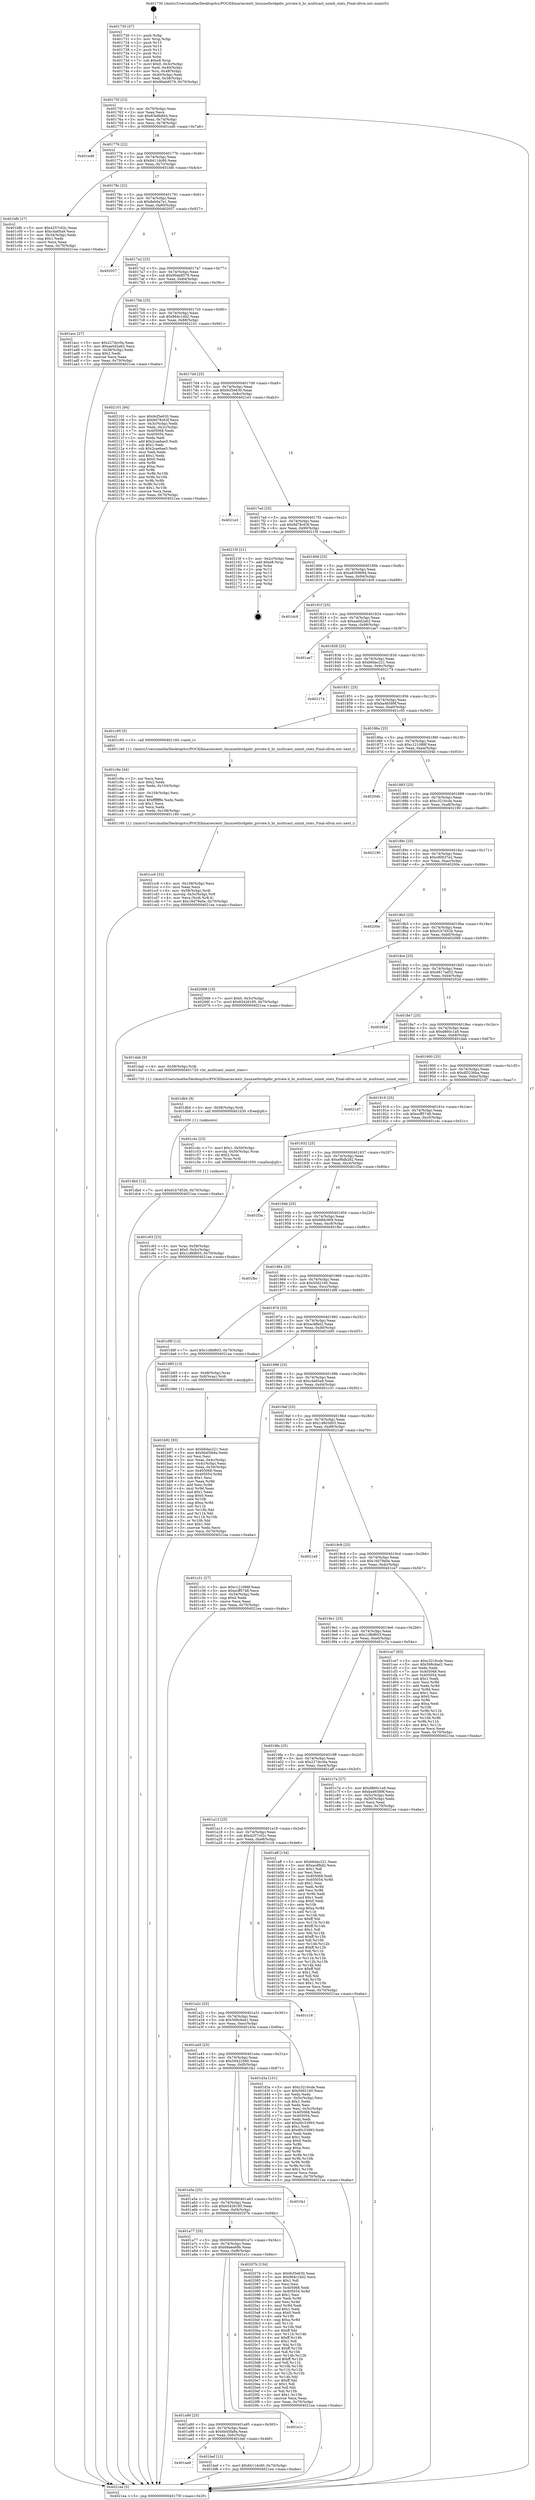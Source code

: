 digraph "0x401730" {
  label = "0x401730 (/mnt/c/Users/mathe/Desktop/tcc/POCII/binaries/extr_linuxnetbridgebr_private.h_br_multicast_uninit_stats_Final-ollvm.out::main(0))"
  labelloc = "t"
  node[shape=record]

  Entry [label="",width=0.3,height=0.3,shape=circle,fillcolor=black,style=filled]
  "0x40175f" [label="{
     0x40175f [23]\l
     | [instrs]\l
     &nbsp;&nbsp;0x40175f \<+3\>: mov -0x70(%rbp),%eax\l
     &nbsp;&nbsp;0x401762 \<+2\>: mov %eax,%ecx\l
     &nbsp;&nbsp;0x401764 \<+6\>: sub $0x83e8b804,%ecx\l
     &nbsp;&nbsp;0x40176a \<+3\>: mov %eax,-0x74(%rbp)\l
     &nbsp;&nbsp;0x40176d \<+3\>: mov %ecx,-0x78(%rbp)\l
     &nbsp;&nbsp;0x401770 \<+6\>: je 0000000000401ed6 \<main+0x7a6\>\l
  }"]
  "0x401ed6" [label="{
     0x401ed6\l
  }", style=dashed]
  "0x401776" [label="{
     0x401776 [22]\l
     | [instrs]\l
     &nbsp;&nbsp;0x401776 \<+5\>: jmp 000000000040177b \<main+0x4b\>\l
     &nbsp;&nbsp;0x40177b \<+3\>: mov -0x74(%rbp),%eax\l
     &nbsp;&nbsp;0x40177e \<+5\>: sub $0x8411dc80,%eax\l
     &nbsp;&nbsp;0x401783 \<+3\>: mov %eax,-0x7c(%rbp)\l
     &nbsp;&nbsp;0x401786 \<+6\>: je 0000000000401bfb \<main+0x4cb\>\l
  }"]
  Exit [label="",width=0.3,height=0.3,shape=circle,fillcolor=black,style=filled,peripheries=2]
  "0x401bfb" [label="{
     0x401bfb [27]\l
     | [instrs]\l
     &nbsp;&nbsp;0x401bfb \<+5\>: mov $0x4257c02c,%eax\l
     &nbsp;&nbsp;0x401c00 \<+5\>: mov $0xc4a65a9,%ecx\l
     &nbsp;&nbsp;0x401c05 \<+3\>: mov -0x34(%rbp),%edx\l
     &nbsp;&nbsp;0x401c08 \<+3\>: cmp $0x1,%edx\l
     &nbsp;&nbsp;0x401c0b \<+3\>: cmovl %ecx,%eax\l
     &nbsp;&nbsp;0x401c0e \<+3\>: mov %eax,-0x70(%rbp)\l
     &nbsp;&nbsp;0x401c11 \<+5\>: jmp 00000000004021ea \<main+0xaba\>\l
  }"]
  "0x40178c" [label="{
     0x40178c [22]\l
     | [instrs]\l
     &nbsp;&nbsp;0x40178c \<+5\>: jmp 0000000000401791 \<main+0x61\>\l
     &nbsp;&nbsp;0x401791 \<+3\>: mov -0x74(%rbp),%eax\l
     &nbsp;&nbsp;0x401794 \<+5\>: sub $0x8eb0a7e1,%eax\l
     &nbsp;&nbsp;0x401799 \<+3\>: mov %eax,-0x80(%rbp)\l
     &nbsp;&nbsp;0x40179c \<+6\>: je 0000000000402057 \<main+0x927\>\l
  }"]
  "0x401dbd" [label="{
     0x401dbd [12]\l
     | [instrs]\l
     &nbsp;&nbsp;0x401dbd \<+7\>: movl $0xd1b7d52b,-0x70(%rbp)\l
     &nbsp;&nbsp;0x401dc4 \<+5\>: jmp 00000000004021ea \<main+0xaba\>\l
  }"]
  "0x402057" [label="{
     0x402057\l
  }", style=dashed]
  "0x4017a2" [label="{
     0x4017a2 [25]\l
     | [instrs]\l
     &nbsp;&nbsp;0x4017a2 \<+5\>: jmp 00000000004017a7 \<main+0x77\>\l
     &nbsp;&nbsp;0x4017a7 \<+3\>: mov -0x74(%rbp),%eax\l
     &nbsp;&nbsp;0x4017aa \<+5\>: sub $0x90ab8579,%eax\l
     &nbsp;&nbsp;0x4017af \<+6\>: mov %eax,-0x84(%rbp)\l
     &nbsp;&nbsp;0x4017b5 \<+6\>: je 0000000000401acc \<main+0x39c\>\l
  }"]
  "0x401db4" [label="{
     0x401db4 [9]\l
     | [instrs]\l
     &nbsp;&nbsp;0x401db4 \<+4\>: mov -0x58(%rbp),%rdi\l
     &nbsp;&nbsp;0x401db8 \<+5\>: call 0000000000401030 \<free@plt\>\l
     | [calls]\l
     &nbsp;&nbsp;0x401030 \{1\} (unknown)\l
  }"]
  "0x401acc" [label="{
     0x401acc [27]\l
     | [instrs]\l
     &nbsp;&nbsp;0x401acc \<+5\>: mov $0x227dcc0a,%eax\l
     &nbsp;&nbsp;0x401ad1 \<+5\>: mov $0xaa0d2a62,%ecx\l
     &nbsp;&nbsp;0x401ad6 \<+3\>: mov -0x38(%rbp),%edx\l
     &nbsp;&nbsp;0x401ad9 \<+3\>: cmp $0x2,%edx\l
     &nbsp;&nbsp;0x401adc \<+3\>: cmovne %ecx,%eax\l
     &nbsp;&nbsp;0x401adf \<+3\>: mov %eax,-0x70(%rbp)\l
     &nbsp;&nbsp;0x401ae2 \<+5\>: jmp 00000000004021ea \<main+0xaba\>\l
  }"]
  "0x4017bb" [label="{
     0x4017bb [25]\l
     | [instrs]\l
     &nbsp;&nbsp;0x4017bb \<+5\>: jmp 00000000004017c0 \<main+0x90\>\l
     &nbsp;&nbsp;0x4017c0 \<+3\>: mov -0x74(%rbp),%eax\l
     &nbsp;&nbsp;0x4017c3 \<+5\>: sub $0x964c1dd2,%eax\l
     &nbsp;&nbsp;0x4017c8 \<+6\>: mov %eax,-0x88(%rbp)\l
     &nbsp;&nbsp;0x4017ce \<+6\>: je 0000000000402101 \<main+0x9d1\>\l
  }"]
  "0x4021ea" [label="{
     0x4021ea [5]\l
     | [instrs]\l
     &nbsp;&nbsp;0x4021ea \<+5\>: jmp 000000000040175f \<main+0x2f\>\l
  }"]
  "0x401730" [label="{
     0x401730 [47]\l
     | [instrs]\l
     &nbsp;&nbsp;0x401730 \<+1\>: push %rbp\l
     &nbsp;&nbsp;0x401731 \<+3\>: mov %rsp,%rbp\l
     &nbsp;&nbsp;0x401734 \<+2\>: push %r15\l
     &nbsp;&nbsp;0x401736 \<+2\>: push %r14\l
     &nbsp;&nbsp;0x401738 \<+2\>: push %r13\l
     &nbsp;&nbsp;0x40173a \<+2\>: push %r12\l
     &nbsp;&nbsp;0x40173c \<+1\>: push %rbx\l
     &nbsp;&nbsp;0x40173d \<+7\>: sub $0xe8,%rsp\l
     &nbsp;&nbsp;0x401744 \<+7\>: movl $0x0,-0x3c(%rbp)\l
     &nbsp;&nbsp;0x40174b \<+3\>: mov %edi,-0x40(%rbp)\l
     &nbsp;&nbsp;0x40174e \<+4\>: mov %rsi,-0x48(%rbp)\l
     &nbsp;&nbsp;0x401752 \<+3\>: mov -0x40(%rbp),%edi\l
     &nbsp;&nbsp;0x401755 \<+3\>: mov %edi,-0x38(%rbp)\l
     &nbsp;&nbsp;0x401758 \<+7\>: movl $0x90ab8579,-0x70(%rbp)\l
  }"]
  "0x401cc6" [label="{
     0x401cc6 [33]\l
     | [instrs]\l
     &nbsp;&nbsp;0x401cc6 \<+6\>: mov -0x108(%rbp),%ecx\l
     &nbsp;&nbsp;0x401ccc \<+3\>: imul %eax,%ecx\l
     &nbsp;&nbsp;0x401ccf \<+4\>: mov -0x58(%rbp),%rdi\l
     &nbsp;&nbsp;0x401cd3 \<+4\>: movslq -0x5c(%rbp),%r8\l
     &nbsp;&nbsp;0x401cd7 \<+4\>: mov %ecx,(%rdi,%r8,4)\l
     &nbsp;&nbsp;0x401cdb \<+7\>: movl $0x16d79a0e,-0x70(%rbp)\l
     &nbsp;&nbsp;0x401ce2 \<+5\>: jmp 00000000004021ea \<main+0xaba\>\l
  }"]
  "0x402101" [label="{
     0x402101 [94]\l
     | [instrs]\l
     &nbsp;&nbsp;0x402101 \<+5\>: mov $0x9cf3e630,%eax\l
     &nbsp;&nbsp;0x402106 \<+5\>: mov $0x9d78c63f,%ecx\l
     &nbsp;&nbsp;0x40210b \<+3\>: mov -0x3c(%rbp),%edx\l
     &nbsp;&nbsp;0x40210e \<+3\>: mov %edx,-0x2c(%rbp)\l
     &nbsp;&nbsp;0x402111 \<+7\>: mov 0x405068,%edx\l
     &nbsp;&nbsp;0x402118 \<+7\>: mov 0x405054,%esi\l
     &nbsp;&nbsp;0x40211f \<+2\>: mov %edx,%edi\l
     &nbsp;&nbsp;0x402121 \<+6\>: add $0x2caebae5,%edi\l
     &nbsp;&nbsp;0x402127 \<+3\>: sub $0x1,%edi\l
     &nbsp;&nbsp;0x40212a \<+6\>: sub $0x2caebae5,%edi\l
     &nbsp;&nbsp;0x402130 \<+3\>: imul %edi,%edx\l
     &nbsp;&nbsp;0x402133 \<+3\>: and $0x1,%edx\l
     &nbsp;&nbsp;0x402136 \<+3\>: cmp $0x0,%edx\l
     &nbsp;&nbsp;0x402139 \<+4\>: sete %r8b\l
     &nbsp;&nbsp;0x40213d \<+3\>: cmp $0xa,%esi\l
     &nbsp;&nbsp;0x402140 \<+4\>: setl %r9b\l
     &nbsp;&nbsp;0x402144 \<+3\>: mov %r8b,%r10b\l
     &nbsp;&nbsp;0x402147 \<+3\>: and %r9b,%r10b\l
     &nbsp;&nbsp;0x40214a \<+3\>: xor %r9b,%r8b\l
     &nbsp;&nbsp;0x40214d \<+3\>: or %r8b,%r10b\l
     &nbsp;&nbsp;0x402150 \<+4\>: test $0x1,%r10b\l
     &nbsp;&nbsp;0x402154 \<+3\>: cmovne %ecx,%eax\l
     &nbsp;&nbsp;0x402157 \<+3\>: mov %eax,-0x70(%rbp)\l
     &nbsp;&nbsp;0x40215a \<+5\>: jmp 00000000004021ea \<main+0xaba\>\l
  }"]
  "0x4017d4" [label="{
     0x4017d4 [25]\l
     | [instrs]\l
     &nbsp;&nbsp;0x4017d4 \<+5\>: jmp 00000000004017d9 \<main+0xa9\>\l
     &nbsp;&nbsp;0x4017d9 \<+3\>: mov -0x74(%rbp),%eax\l
     &nbsp;&nbsp;0x4017dc \<+5\>: sub $0x9cf3e630,%eax\l
     &nbsp;&nbsp;0x4017e1 \<+6\>: mov %eax,-0x8c(%rbp)\l
     &nbsp;&nbsp;0x4017e7 \<+6\>: je 00000000004021e3 \<main+0xab3\>\l
  }"]
  "0x401c9a" [label="{
     0x401c9a [44]\l
     | [instrs]\l
     &nbsp;&nbsp;0x401c9a \<+2\>: xor %ecx,%ecx\l
     &nbsp;&nbsp;0x401c9c \<+5\>: mov $0x2,%edx\l
     &nbsp;&nbsp;0x401ca1 \<+6\>: mov %edx,-0x104(%rbp)\l
     &nbsp;&nbsp;0x401ca7 \<+1\>: cltd\l
     &nbsp;&nbsp;0x401ca8 \<+6\>: mov -0x104(%rbp),%esi\l
     &nbsp;&nbsp;0x401cae \<+2\>: idiv %esi\l
     &nbsp;&nbsp;0x401cb0 \<+6\>: imul $0xfffffffe,%edx,%edx\l
     &nbsp;&nbsp;0x401cb6 \<+3\>: sub $0x1,%ecx\l
     &nbsp;&nbsp;0x401cb9 \<+2\>: sub %ecx,%edx\l
     &nbsp;&nbsp;0x401cbb \<+6\>: mov %edx,-0x108(%rbp)\l
     &nbsp;&nbsp;0x401cc1 \<+5\>: call 0000000000401160 \<next_i\>\l
     | [calls]\l
     &nbsp;&nbsp;0x401160 \{1\} (/mnt/c/Users/mathe/Desktop/tcc/POCII/binaries/extr_linuxnetbridgebr_private.h_br_multicast_uninit_stats_Final-ollvm.out::next_i)\l
  }"]
  "0x4021e3" [label="{
     0x4021e3\l
  }", style=dashed]
  "0x4017ed" [label="{
     0x4017ed [25]\l
     | [instrs]\l
     &nbsp;&nbsp;0x4017ed \<+5\>: jmp 00000000004017f2 \<main+0xc2\>\l
     &nbsp;&nbsp;0x4017f2 \<+3\>: mov -0x74(%rbp),%eax\l
     &nbsp;&nbsp;0x4017f5 \<+5\>: sub $0x9d78c63f,%eax\l
     &nbsp;&nbsp;0x4017fa \<+6\>: mov %eax,-0x90(%rbp)\l
     &nbsp;&nbsp;0x401800 \<+6\>: je 000000000040215f \<main+0xa2f\>\l
  }"]
  "0x401c63" [label="{
     0x401c63 [23]\l
     | [instrs]\l
     &nbsp;&nbsp;0x401c63 \<+4\>: mov %rax,-0x58(%rbp)\l
     &nbsp;&nbsp;0x401c67 \<+7\>: movl $0x0,-0x5c(%rbp)\l
     &nbsp;&nbsp;0x401c6e \<+7\>: movl $0x1c8bf603,-0x70(%rbp)\l
     &nbsp;&nbsp;0x401c75 \<+5\>: jmp 00000000004021ea \<main+0xaba\>\l
  }"]
  "0x40215f" [label="{
     0x40215f [21]\l
     | [instrs]\l
     &nbsp;&nbsp;0x40215f \<+3\>: mov -0x2c(%rbp),%eax\l
     &nbsp;&nbsp;0x402162 \<+7\>: add $0xe8,%rsp\l
     &nbsp;&nbsp;0x402169 \<+1\>: pop %rbx\l
     &nbsp;&nbsp;0x40216a \<+2\>: pop %r12\l
     &nbsp;&nbsp;0x40216c \<+2\>: pop %r13\l
     &nbsp;&nbsp;0x40216e \<+2\>: pop %r14\l
     &nbsp;&nbsp;0x402170 \<+2\>: pop %r15\l
     &nbsp;&nbsp;0x402172 \<+1\>: pop %rbp\l
     &nbsp;&nbsp;0x402173 \<+1\>: ret\l
  }"]
  "0x401806" [label="{
     0x401806 [25]\l
     | [instrs]\l
     &nbsp;&nbsp;0x401806 \<+5\>: jmp 000000000040180b \<main+0xdb\>\l
     &nbsp;&nbsp;0x40180b \<+3\>: mov -0x74(%rbp),%eax\l
     &nbsp;&nbsp;0x40180e \<+5\>: sub $0xa8309694,%eax\l
     &nbsp;&nbsp;0x401813 \<+6\>: mov %eax,-0x94(%rbp)\l
     &nbsp;&nbsp;0x401819 \<+6\>: je 0000000000401dc9 \<main+0x699\>\l
  }"]
  "0x401aa9" [label="{
     0x401aa9\l
  }", style=dashed]
  "0x401dc9" [label="{
     0x401dc9\l
  }", style=dashed]
  "0x40181f" [label="{
     0x40181f [25]\l
     | [instrs]\l
     &nbsp;&nbsp;0x40181f \<+5\>: jmp 0000000000401824 \<main+0xf4\>\l
     &nbsp;&nbsp;0x401824 \<+3\>: mov -0x74(%rbp),%eax\l
     &nbsp;&nbsp;0x401827 \<+5\>: sub $0xaa0d2a62,%eax\l
     &nbsp;&nbsp;0x40182c \<+6\>: mov %eax,-0x98(%rbp)\l
     &nbsp;&nbsp;0x401832 \<+6\>: je 0000000000401ae7 \<main+0x3b7\>\l
  }"]
  "0x401bef" [label="{
     0x401bef [12]\l
     | [instrs]\l
     &nbsp;&nbsp;0x401bef \<+7\>: movl $0x8411dc80,-0x70(%rbp)\l
     &nbsp;&nbsp;0x401bf6 \<+5\>: jmp 00000000004021ea \<main+0xaba\>\l
  }"]
  "0x401ae7" [label="{
     0x401ae7\l
  }", style=dashed]
  "0x401838" [label="{
     0x401838 [25]\l
     | [instrs]\l
     &nbsp;&nbsp;0x401838 \<+5\>: jmp 000000000040183d \<main+0x10d\>\l
     &nbsp;&nbsp;0x40183d \<+3\>: mov -0x74(%rbp),%eax\l
     &nbsp;&nbsp;0x401840 \<+5\>: sub $0xb6dac221,%eax\l
     &nbsp;&nbsp;0x401845 \<+6\>: mov %eax,-0x9c(%rbp)\l
     &nbsp;&nbsp;0x40184b \<+6\>: je 0000000000402174 \<main+0xa44\>\l
  }"]
  "0x401a90" [label="{
     0x401a90 [25]\l
     | [instrs]\l
     &nbsp;&nbsp;0x401a90 \<+5\>: jmp 0000000000401a95 \<main+0x365\>\l
     &nbsp;&nbsp;0x401a95 \<+3\>: mov -0x74(%rbp),%eax\l
     &nbsp;&nbsp;0x401a98 \<+5\>: sub $0x6b45fa9a,%eax\l
     &nbsp;&nbsp;0x401a9d \<+6\>: mov %eax,-0xfc(%rbp)\l
     &nbsp;&nbsp;0x401aa3 \<+6\>: je 0000000000401bef \<main+0x4bf\>\l
  }"]
  "0x402174" [label="{
     0x402174\l
  }", style=dashed]
  "0x401851" [label="{
     0x401851 [25]\l
     | [instrs]\l
     &nbsp;&nbsp;0x401851 \<+5\>: jmp 0000000000401856 \<main+0x126\>\l
     &nbsp;&nbsp;0x401856 \<+3\>: mov -0x74(%rbp),%eax\l
     &nbsp;&nbsp;0x401859 \<+5\>: sub $0xba46589f,%eax\l
     &nbsp;&nbsp;0x40185e \<+6\>: mov %eax,-0xa0(%rbp)\l
     &nbsp;&nbsp;0x401864 \<+6\>: je 0000000000401c95 \<main+0x565\>\l
  }"]
  "0x401e1c" [label="{
     0x401e1c\l
  }", style=dashed]
  "0x401c95" [label="{
     0x401c95 [5]\l
     | [instrs]\l
     &nbsp;&nbsp;0x401c95 \<+5\>: call 0000000000401160 \<next_i\>\l
     | [calls]\l
     &nbsp;&nbsp;0x401160 \{1\} (/mnt/c/Users/mathe/Desktop/tcc/POCII/binaries/extr_linuxnetbridgebr_private.h_br_multicast_uninit_stats_Final-ollvm.out::next_i)\l
  }"]
  "0x40186a" [label="{
     0x40186a [25]\l
     | [instrs]\l
     &nbsp;&nbsp;0x40186a \<+5\>: jmp 000000000040186f \<main+0x13f\>\l
     &nbsp;&nbsp;0x40186f \<+3\>: mov -0x74(%rbp),%eax\l
     &nbsp;&nbsp;0x401872 \<+5\>: sub $0xc121088f,%eax\l
     &nbsp;&nbsp;0x401877 \<+6\>: mov %eax,-0xa4(%rbp)\l
     &nbsp;&nbsp;0x40187d \<+6\>: je 000000000040204b \<main+0x91b\>\l
  }"]
  "0x401a77" [label="{
     0x401a77 [25]\l
     | [instrs]\l
     &nbsp;&nbsp;0x401a77 \<+5\>: jmp 0000000000401a7c \<main+0x34c\>\l
     &nbsp;&nbsp;0x401a7c \<+3\>: mov -0x74(%rbp),%eax\l
     &nbsp;&nbsp;0x401a7f \<+5\>: sub $0x68aea69b,%eax\l
     &nbsp;&nbsp;0x401a84 \<+6\>: mov %eax,-0xf8(%rbp)\l
     &nbsp;&nbsp;0x401a8a \<+6\>: je 0000000000401e1c \<main+0x6ec\>\l
  }"]
  "0x40204b" [label="{
     0x40204b\l
  }", style=dashed]
  "0x401883" [label="{
     0x401883 [25]\l
     | [instrs]\l
     &nbsp;&nbsp;0x401883 \<+5\>: jmp 0000000000401888 \<main+0x158\>\l
     &nbsp;&nbsp;0x401888 \<+3\>: mov -0x74(%rbp),%eax\l
     &nbsp;&nbsp;0x40188b \<+5\>: sub $0xc3216cde,%eax\l
     &nbsp;&nbsp;0x401890 \<+6\>: mov %eax,-0xa8(%rbp)\l
     &nbsp;&nbsp;0x401896 \<+6\>: je 0000000000402190 \<main+0xa60\>\l
  }"]
  "0x40207b" [label="{
     0x40207b [134]\l
     | [instrs]\l
     &nbsp;&nbsp;0x40207b \<+5\>: mov $0x9cf3e630,%eax\l
     &nbsp;&nbsp;0x402080 \<+5\>: mov $0x964c1dd2,%ecx\l
     &nbsp;&nbsp;0x402085 \<+2\>: mov $0x1,%dl\l
     &nbsp;&nbsp;0x402087 \<+2\>: xor %esi,%esi\l
     &nbsp;&nbsp;0x402089 \<+7\>: mov 0x405068,%edi\l
     &nbsp;&nbsp;0x402090 \<+8\>: mov 0x405054,%r8d\l
     &nbsp;&nbsp;0x402098 \<+3\>: sub $0x1,%esi\l
     &nbsp;&nbsp;0x40209b \<+3\>: mov %edi,%r9d\l
     &nbsp;&nbsp;0x40209e \<+3\>: add %esi,%r9d\l
     &nbsp;&nbsp;0x4020a1 \<+4\>: imul %r9d,%edi\l
     &nbsp;&nbsp;0x4020a5 \<+3\>: and $0x1,%edi\l
     &nbsp;&nbsp;0x4020a8 \<+3\>: cmp $0x0,%edi\l
     &nbsp;&nbsp;0x4020ab \<+4\>: sete %r10b\l
     &nbsp;&nbsp;0x4020af \<+4\>: cmp $0xa,%r8d\l
     &nbsp;&nbsp;0x4020b3 \<+4\>: setl %r11b\l
     &nbsp;&nbsp;0x4020b7 \<+3\>: mov %r10b,%bl\l
     &nbsp;&nbsp;0x4020ba \<+3\>: xor $0xff,%bl\l
     &nbsp;&nbsp;0x4020bd \<+3\>: mov %r11b,%r14b\l
     &nbsp;&nbsp;0x4020c0 \<+4\>: xor $0xff,%r14b\l
     &nbsp;&nbsp;0x4020c4 \<+3\>: xor $0x1,%dl\l
     &nbsp;&nbsp;0x4020c7 \<+3\>: mov %bl,%r15b\l
     &nbsp;&nbsp;0x4020ca \<+4\>: and $0xff,%r15b\l
     &nbsp;&nbsp;0x4020ce \<+3\>: and %dl,%r10b\l
     &nbsp;&nbsp;0x4020d1 \<+3\>: mov %r14b,%r12b\l
     &nbsp;&nbsp;0x4020d4 \<+4\>: and $0xff,%r12b\l
     &nbsp;&nbsp;0x4020d8 \<+3\>: and %dl,%r11b\l
     &nbsp;&nbsp;0x4020db \<+3\>: or %r10b,%r15b\l
     &nbsp;&nbsp;0x4020de \<+3\>: or %r11b,%r12b\l
     &nbsp;&nbsp;0x4020e1 \<+3\>: xor %r12b,%r15b\l
     &nbsp;&nbsp;0x4020e4 \<+3\>: or %r14b,%bl\l
     &nbsp;&nbsp;0x4020e7 \<+3\>: xor $0xff,%bl\l
     &nbsp;&nbsp;0x4020ea \<+3\>: or $0x1,%dl\l
     &nbsp;&nbsp;0x4020ed \<+2\>: and %dl,%bl\l
     &nbsp;&nbsp;0x4020ef \<+3\>: or %bl,%r15b\l
     &nbsp;&nbsp;0x4020f2 \<+4\>: test $0x1,%r15b\l
     &nbsp;&nbsp;0x4020f6 \<+3\>: cmovne %ecx,%eax\l
     &nbsp;&nbsp;0x4020f9 \<+3\>: mov %eax,-0x70(%rbp)\l
     &nbsp;&nbsp;0x4020fc \<+5\>: jmp 00000000004021ea \<main+0xaba\>\l
  }"]
  "0x402190" [label="{
     0x402190\l
  }", style=dashed]
  "0x40189c" [label="{
     0x40189c [25]\l
     | [instrs]\l
     &nbsp;&nbsp;0x40189c \<+5\>: jmp 00000000004018a1 \<main+0x171\>\l
     &nbsp;&nbsp;0x4018a1 \<+3\>: mov -0x74(%rbp),%eax\l
     &nbsp;&nbsp;0x4018a4 \<+5\>: sub $0xc90637e2,%eax\l
     &nbsp;&nbsp;0x4018a9 \<+6\>: mov %eax,-0xac(%rbp)\l
     &nbsp;&nbsp;0x4018af \<+6\>: je 000000000040200e \<main+0x8de\>\l
  }"]
  "0x401a5e" [label="{
     0x401a5e [25]\l
     | [instrs]\l
     &nbsp;&nbsp;0x401a5e \<+5\>: jmp 0000000000401a63 \<main+0x333\>\l
     &nbsp;&nbsp;0x401a63 \<+3\>: mov -0x74(%rbp),%eax\l
     &nbsp;&nbsp;0x401a66 \<+5\>: sub $0x65426185,%eax\l
     &nbsp;&nbsp;0x401a6b \<+6\>: mov %eax,-0xf4(%rbp)\l
     &nbsp;&nbsp;0x401a71 \<+6\>: je 000000000040207b \<main+0x94b\>\l
  }"]
  "0x40200e" [label="{
     0x40200e\l
  }", style=dashed]
  "0x4018b5" [label="{
     0x4018b5 [25]\l
     | [instrs]\l
     &nbsp;&nbsp;0x4018b5 \<+5\>: jmp 00000000004018ba \<main+0x18a\>\l
     &nbsp;&nbsp;0x4018ba \<+3\>: mov -0x74(%rbp),%eax\l
     &nbsp;&nbsp;0x4018bd \<+5\>: sub $0xd1b7d52b,%eax\l
     &nbsp;&nbsp;0x4018c2 \<+6\>: mov %eax,-0xb0(%rbp)\l
     &nbsp;&nbsp;0x4018c8 \<+6\>: je 0000000000402068 \<main+0x938\>\l
  }"]
  "0x401fa1" [label="{
     0x401fa1\l
  }", style=dashed]
  "0x402068" [label="{
     0x402068 [19]\l
     | [instrs]\l
     &nbsp;&nbsp;0x402068 \<+7\>: movl $0x0,-0x3c(%rbp)\l
     &nbsp;&nbsp;0x40206f \<+7\>: movl $0x65426185,-0x70(%rbp)\l
     &nbsp;&nbsp;0x402076 \<+5\>: jmp 00000000004021ea \<main+0xaba\>\l
  }"]
  "0x4018ce" [label="{
     0x4018ce [25]\l
     | [instrs]\l
     &nbsp;&nbsp;0x4018ce \<+5\>: jmp 00000000004018d3 \<main+0x1a3\>\l
     &nbsp;&nbsp;0x4018d3 \<+3\>: mov -0x74(%rbp),%eax\l
     &nbsp;&nbsp;0x4018d6 \<+5\>: sub $0xd617ad52,%eax\l
     &nbsp;&nbsp;0x4018db \<+6\>: mov %eax,-0xb4(%rbp)\l
     &nbsp;&nbsp;0x4018e1 \<+6\>: je 000000000040202d \<main+0x8fd\>\l
  }"]
  "0x401a45" [label="{
     0x401a45 [25]\l
     | [instrs]\l
     &nbsp;&nbsp;0x401a45 \<+5\>: jmp 0000000000401a4a \<main+0x31a\>\l
     &nbsp;&nbsp;0x401a4a \<+3\>: mov -0x74(%rbp),%eax\l
     &nbsp;&nbsp;0x401a4d \<+5\>: sub $0x59422580,%eax\l
     &nbsp;&nbsp;0x401a52 \<+6\>: mov %eax,-0xf0(%rbp)\l
     &nbsp;&nbsp;0x401a58 \<+6\>: je 0000000000401fa1 \<main+0x871\>\l
  }"]
  "0x40202d" [label="{
     0x40202d\l
  }", style=dashed]
  "0x4018e7" [label="{
     0x4018e7 [25]\l
     | [instrs]\l
     &nbsp;&nbsp;0x4018e7 \<+5\>: jmp 00000000004018ec \<main+0x1bc\>\l
     &nbsp;&nbsp;0x4018ec \<+3\>: mov -0x74(%rbp),%eax\l
     &nbsp;&nbsp;0x4018ef \<+5\>: sub $0xd860c1a9,%eax\l
     &nbsp;&nbsp;0x4018f4 \<+6\>: mov %eax,-0xb8(%rbp)\l
     &nbsp;&nbsp;0x4018fa \<+6\>: je 0000000000401dab \<main+0x67b\>\l
  }"]
  "0x401d3a" [label="{
     0x401d3a [101]\l
     | [instrs]\l
     &nbsp;&nbsp;0x401d3a \<+5\>: mov $0xc3216cde,%eax\l
     &nbsp;&nbsp;0x401d3f \<+5\>: mov $0x50d2160,%ecx\l
     &nbsp;&nbsp;0x401d44 \<+2\>: xor %edx,%edx\l
     &nbsp;&nbsp;0x401d46 \<+3\>: mov -0x5c(%rbp),%esi\l
     &nbsp;&nbsp;0x401d49 \<+3\>: sub $0x1,%edx\l
     &nbsp;&nbsp;0x401d4c \<+2\>: sub %edx,%esi\l
     &nbsp;&nbsp;0x401d4e \<+3\>: mov %esi,-0x5c(%rbp)\l
     &nbsp;&nbsp;0x401d51 \<+7\>: mov 0x405068,%edx\l
     &nbsp;&nbsp;0x401d58 \<+7\>: mov 0x405054,%esi\l
     &nbsp;&nbsp;0x401d5f \<+2\>: mov %edx,%edi\l
     &nbsp;&nbsp;0x401d61 \<+6\>: add $0xd0c33993,%edi\l
     &nbsp;&nbsp;0x401d67 \<+3\>: sub $0x1,%edi\l
     &nbsp;&nbsp;0x401d6a \<+6\>: sub $0xd0c33993,%edi\l
     &nbsp;&nbsp;0x401d70 \<+3\>: imul %edi,%edx\l
     &nbsp;&nbsp;0x401d73 \<+3\>: and $0x1,%edx\l
     &nbsp;&nbsp;0x401d76 \<+3\>: cmp $0x0,%edx\l
     &nbsp;&nbsp;0x401d79 \<+4\>: sete %r8b\l
     &nbsp;&nbsp;0x401d7d \<+3\>: cmp $0xa,%esi\l
     &nbsp;&nbsp;0x401d80 \<+4\>: setl %r9b\l
     &nbsp;&nbsp;0x401d84 \<+3\>: mov %r8b,%r10b\l
     &nbsp;&nbsp;0x401d87 \<+3\>: and %r9b,%r10b\l
     &nbsp;&nbsp;0x401d8a \<+3\>: xor %r9b,%r8b\l
     &nbsp;&nbsp;0x401d8d \<+3\>: or %r8b,%r10b\l
     &nbsp;&nbsp;0x401d90 \<+4\>: test $0x1,%r10b\l
     &nbsp;&nbsp;0x401d94 \<+3\>: cmovne %ecx,%eax\l
     &nbsp;&nbsp;0x401d97 \<+3\>: mov %eax,-0x70(%rbp)\l
     &nbsp;&nbsp;0x401d9a \<+5\>: jmp 00000000004021ea \<main+0xaba\>\l
  }"]
  "0x401dab" [label="{
     0x401dab [9]\l
     | [instrs]\l
     &nbsp;&nbsp;0x401dab \<+4\>: mov -0x58(%rbp),%rdi\l
     &nbsp;&nbsp;0x401daf \<+5\>: call 0000000000401720 \<br_multicast_uninit_stats\>\l
     | [calls]\l
     &nbsp;&nbsp;0x401720 \{1\} (/mnt/c/Users/mathe/Desktop/tcc/POCII/binaries/extr_linuxnetbridgebr_private.h_br_multicast_uninit_stats_Final-ollvm.out::br_multicast_uninit_stats)\l
  }"]
  "0x401900" [label="{
     0x401900 [25]\l
     | [instrs]\l
     &nbsp;&nbsp;0x401900 \<+5\>: jmp 0000000000401905 \<main+0x1d5\>\l
     &nbsp;&nbsp;0x401905 \<+3\>: mov -0x74(%rbp),%eax\l
     &nbsp;&nbsp;0x401908 \<+5\>: sub $0xdf3236ba,%eax\l
     &nbsp;&nbsp;0x40190d \<+6\>: mov %eax,-0xbc(%rbp)\l
     &nbsp;&nbsp;0x401913 \<+6\>: je 00000000004021d7 \<main+0xaa7\>\l
  }"]
  "0x401a2c" [label="{
     0x401a2c [25]\l
     | [instrs]\l
     &nbsp;&nbsp;0x401a2c \<+5\>: jmp 0000000000401a31 \<main+0x301\>\l
     &nbsp;&nbsp;0x401a31 \<+3\>: mov -0x74(%rbp),%eax\l
     &nbsp;&nbsp;0x401a34 \<+5\>: sub $0x568c9ad1,%eax\l
     &nbsp;&nbsp;0x401a39 \<+6\>: mov %eax,-0xec(%rbp)\l
     &nbsp;&nbsp;0x401a3f \<+6\>: je 0000000000401d3a \<main+0x60a\>\l
  }"]
  "0x4021d7" [label="{
     0x4021d7\l
  }", style=dashed]
  "0x401919" [label="{
     0x401919 [25]\l
     | [instrs]\l
     &nbsp;&nbsp;0x401919 \<+5\>: jmp 000000000040191e \<main+0x1ee\>\l
     &nbsp;&nbsp;0x40191e \<+3\>: mov -0x74(%rbp),%eax\l
     &nbsp;&nbsp;0x401921 \<+5\>: sub $0xecff5748,%eax\l
     &nbsp;&nbsp;0x401926 \<+6\>: mov %eax,-0xc0(%rbp)\l
     &nbsp;&nbsp;0x40192c \<+6\>: je 0000000000401c4c \<main+0x51c\>\l
  }"]
  "0x401c16" [label="{
     0x401c16\l
  }", style=dashed]
  "0x401c4c" [label="{
     0x401c4c [23]\l
     | [instrs]\l
     &nbsp;&nbsp;0x401c4c \<+7\>: movl $0x1,-0x50(%rbp)\l
     &nbsp;&nbsp;0x401c53 \<+4\>: movslq -0x50(%rbp),%rax\l
     &nbsp;&nbsp;0x401c57 \<+4\>: shl $0x2,%rax\l
     &nbsp;&nbsp;0x401c5b \<+3\>: mov %rax,%rdi\l
     &nbsp;&nbsp;0x401c5e \<+5\>: call 0000000000401050 \<malloc@plt\>\l
     | [calls]\l
     &nbsp;&nbsp;0x401050 \{1\} (unknown)\l
  }"]
  "0x401932" [label="{
     0x401932 [25]\l
     | [instrs]\l
     &nbsp;&nbsp;0x401932 \<+5\>: jmp 0000000000401937 \<main+0x207\>\l
     &nbsp;&nbsp;0x401937 \<+3\>: mov -0x74(%rbp),%eax\l
     &nbsp;&nbsp;0x40193a \<+5\>: sub $0xef6db282,%eax\l
     &nbsp;&nbsp;0x40193f \<+6\>: mov %eax,-0xc4(%rbp)\l
     &nbsp;&nbsp;0x401945 \<+6\>: je 0000000000401f3a \<main+0x80a\>\l
  }"]
  "0x401b92" [label="{
     0x401b92 [93]\l
     | [instrs]\l
     &nbsp;&nbsp;0x401b92 \<+5\>: mov $0xb6dac221,%ecx\l
     &nbsp;&nbsp;0x401b97 \<+5\>: mov $0x6b45fa9a,%edx\l
     &nbsp;&nbsp;0x401b9c \<+2\>: xor %esi,%esi\l
     &nbsp;&nbsp;0x401b9e \<+3\>: mov %eax,-0x4c(%rbp)\l
     &nbsp;&nbsp;0x401ba1 \<+3\>: mov -0x4c(%rbp),%eax\l
     &nbsp;&nbsp;0x401ba4 \<+3\>: mov %eax,-0x34(%rbp)\l
     &nbsp;&nbsp;0x401ba7 \<+7\>: mov 0x405068,%eax\l
     &nbsp;&nbsp;0x401bae \<+8\>: mov 0x405054,%r8d\l
     &nbsp;&nbsp;0x401bb6 \<+3\>: sub $0x1,%esi\l
     &nbsp;&nbsp;0x401bb9 \<+3\>: mov %eax,%r9d\l
     &nbsp;&nbsp;0x401bbc \<+3\>: add %esi,%r9d\l
     &nbsp;&nbsp;0x401bbf \<+4\>: imul %r9d,%eax\l
     &nbsp;&nbsp;0x401bc3 \<+3\>: and $0x1,%eax\l
     &nbsp;&nbsp;0x401bc6 \<+3\>: cmp $0x0,%eax\l
     &nbsp;&nbsp;0x401bc9 \<+4\>: sete %r10b\l
     &nbsp;&nbsp;0x401bcd \<+4\>: cmp $0xa,%r8d\l
     &nbsp;&nbsp;0x401bd1 \<+4\>: setl %r11b\l
     &nbsp;&nbsp;0x401bd5 \<+3\>: mov %r10b,%bl\l
     &nbsp;&nbsp;0x401bd8 \<+3\>: and %r11b,%bl\l
     &nbsp;&nbsp;0x401bdb \<+3\>: xor %r11b,%r10b\l
     &nbsp;&nbsp;0x401bde \<+3\>: or %r10b,%bl\l
     &nbsp;&nbsp;0x401be1 \<+3\>: test $0x1,%bl\l
     &nbsp;&nbsp;0x401be4 \<+3\>: cmovne %edx,%ecx\l
     &nbsp;&nbsp;0x401be7 \<+3\>: mov %ecx,-0x70(%rbp)\l
     &nbsp;&nbsp;0x401bea \<+5\>: jmp 00000000004021ea \<main+0xaba\>\l
  }"]
  "0x401f3a" [label="{
     0x401f3a\l
  }", style=dashed]
  "0x40194b" [label="{
     0x40194b [25]\l
     | [instrs]\l
     &nbsp;&nbsp;0x40194b \<+5\>: jmp 0000000000401950 \<main+0x220\>\l
     &nbsp;&nbsp;0x401950 \<+3\>: mov -0x74(%rbp),%eax\l
     &nbsp;&nbsp;0x401953 \<+5\>: sub $0xfdfdc909,%eax\l
     &nbsp;&nbsp;0x401958 \<+6\>: mov %eax,-0xc8(%rbp)\l
     &nbsp;&nbsp;0x40195e \<+6\>: je 0000000000401fbc \<main+0x88c\>\l
  }"]
  "0x401a13" [label="{
     0x401a13 [25]\l
     | [instrs]\l
     &nbsp;&nbsp;0x401a13 \<+5\>: jmp 0000000000401a18 \<main+0x2e8\>\l
     &nbsp;&nbsp;0x401a18 \<+3\>: mov -0x74(%rbp),%eax\l
     &nbsp;&nbsp;0x401a1b \<+5\>: sub $0x4257c02c,%eax\l
     &nbsp;&nbsp;0x401a20 \<+6\>: mov %eax,-0xe8(%rbp)\l
     &nbsp;&nbsp;0x401a26 \<+6\>: je 0000000000401c16 \<main+0x4e6\>\l
  }"]
  "0x401fbc" [label="{
     0x401fbc\l
  }", style=dashed]
  "0x401964" [label="{
     0x401964 [25]\l
     | [instrs]\l
     &nbsp;&nbsp;0x401964 \<+5\>: jmp 0000000000401969 \<main+0x239\>\l
     &nbsp;&nbsp;0x401969 \<+3\>: mov -0x74(%rbp),%eax\l
     &nbsp;&nbsp;0x40196c \<+5\>: sub $0x50d2160,%eax\l
     &nbsp;&nbsp;0x401971 \<+6\>: mov %eax,-0xcc(%rbp)\l
     &nbsp;&nbsp;0x401977 \<+6\>: je 0000000000401d9f \<main+0x66f\>\l
  }"]
  "0x401aff" [label="{
     0x401aff [134]\l
     | [instrs]\l
     &nbsp;&nbsp;0x401aff \<+5\>: mov $0xb6dac221,%eax\l
     &nbsp;&nbsp;0x401b04 \<+5\>: mov $0xacdfbd2,%ecx\l
     &nbsp;&nbsp;0x401b09 \<+2\>: mov $0x1,%dl\l
     &nbsp;&nbsp;0x401b0b \<+2\>: xor %esi,%esi\l
     &nbsp;&nbsp;0x401b0d \<+7\>: mov 0x405068,%edi\l
     &nbsp;&nbsp;0x401b14 \<+8\>: mov 0x405054,%r8d\l
     &nbsp;&nbsp;0x401b1c \<+3\>: sub $0x1,%esi\l
     &nbsp;&nbsp;0x401b1f \<+3\>: mov %edi,%r9d\l
     &nbsp;&nbsp;0x401b22 \<+3\>: add %esi,%r9d\l
     &nbsp;&nbsp;0x401b25 \<+4\>: imul %r9d,%edi\l
     &nbsp;&nbsp;0x401b29 \<+3\>: and $0x1,%edi\l
     &nbsp;&nbsp;0x401b2c \<+3\>: cmp $0x0,%edi\l
     &nbsp;&nbsp;0x401b2f \<+4\>: sete %r10b\l
     &nbsp;&nbsp;0x401b33 \<+4\>: cmp $0xa,%r8d\l
     &nbsp;&nbsp;0x401b37 \<+4\>: setl %r11b\l
     &nbsp;&nbsp;0x401b3b \<+3\>: mov %r10b,%bl\l
     &nbsp;&nbsp;0x401b3e \<+3\>: xor $0xff,%bl\l
     &nbsp;&nbsp;0x401b41 \<+3\>: mov %r11b,%r14b\l
     &nbsp;&nbsp;0x401b44 \<+4\>: xor $0xff,%r14b\l
     &nbsp;&nbsp;0x401b48 \<+3\>: xor $0x1,%dl\l
     &nbsp;&nbsp;0x401b4b \<+3\>: mov %bl,%r15b\l
     &nbsp;&nbsp;0x401b4e \<+4\>: and $0xff,%r15b\l
     &nbsp;&nbsp;0x401b52 \<+3\>: and %dl,%r10b\l
     &nbsp;&nbsp;0x401b55 \<+3\>: mov %r14b,%r12b\l
     &nbsp;&nbsp;0x401b58 \<+4\>: and $0xff,%r12b\l
     &nbsp;&nbsp;0x401b5c \<+3\>: and %dl,%r11b\l
     &nbsp;&nbsp;0x401b5f \<+3\>: or %r10b,%r15b\l
     &nbsp;&nbsp;0x401b62 \<+3\>: or %r11b,%r12b\l
     &nbsp;&nbsp;0x401b65 \<+3\>: xor %r12b,%r15b\l
     &nbsp;&nbsp;0x401b68 \<+3\>: or %r14b,%bl\l
     &nbsp;&nbsp;0x401b6b \<+3\>: xor $0xff,%bl\l
     &nbsp;&nbsp;0x401b6e \<+3\>: or $0x1,%dl\l
     &nbsp;&nbsp;0x401b71 \<+2\>: and %dl,%bl\l
     &nbsp;&nbsp;0x401b73 \<+3\>: or %bl,%r15b\l
     &nbsp;&nbsp;0x401b76 \<+4\>: test $0x1,%r15b\l
     &nbsp;&nbsp;0x401b7a \<+3\>: cmovne %ecx,%eax\l
     &nbsp;&nbsp;0x401b7d \<+3\>: mov %eax,-0x70(%rbp)\l
     &nbsp;&nbsp;0x401b80 \<+5\>: jmp 00000000004021ea \<main+0xaba\>\l
  }"]
  "0x401d9f" [label="{
     0x401d9f [12]\l
     | [instrs]\l
     &nbsp;&nbsp;0x401d9f \<+7\>: movl $0x1c8bf603,-0x70(%rbp)\l
     &nbsp;&nbsp;0x401da6 \<+5\>: jmp 00000000004021ea \<main+0xaba\>\l
  }"]
  "0x40197d" [label="{
     0x40197d [25]\l
     | [instrs]\l
     &nbsp;&nbsp;0x40197d \<+5\>: jmp 0000000000401982 \<main+0x252\>\l
     &nbsp;&nbsp;0x401982 \<+3\>: mov -0x74(%rbp),%eax\l
     &nbsp;&nbsp;0x401985 \<+5\>: sub $0xacdfbd2,%eax\l
     &nbsp;&nbsp;0x40198a \<+6\>: mov %eax,-0xd0(%rbp)\l
     &nbsp;&nbsp;0x401990 \<+6\>: je 0000000000401b85 \<main+0x455\>\l
  }"]
  "0x4019fa" [label="{
     0x4019fa [25]\l
     | [instrs]\l
     &nbsp;&nbsp;0x4019fa \<+5\>: jmp 00000000004019ff \<main+0x2cf\>\l
     &nbsp;&nbsp;0x4019ff \<+3\>: mov -0x74(%rbp),%eax\l
     &nbsp;&nbsp;0x401a02 \<+5\>: sub $0x227dcc0a,%eax\l
     &nbsp;&nbsp;0x401a07 \<+6\>: mov %eax,-0xe4(%rbp)\l
     &nbsp;&nbsp;0x401a0d \<+6\>: je 0000000000401aff \<main+0x3cf\>\l
  }"]
  "0x401b85" [label="{
     0x401b85 [13]\l
     | [instrs]\l
     &nbsp;&nbsp;0x401b85 \<+4\>: mov -0x48(%rbp),%rax\l
     &nbsp;&nbsp;0x401b89 \<+4\>: mov 0x8(%rax),%rdi\l
     &nbsp;&nbsp;0x401b8d \<+5\>: call 0000000000401060 \<atoi@plt\>\l
     | [calls]\l
     &nbsp;&nbsp;0x401060 \{1\} (unknown)\l
  }"]
  "0x401996" [label="{
     0x401996 [25]\l
     | [instrs]\l
     &nbsp;&nbsp;0x401996 \<+5\>: jmp 000000000040199b \<main+0x26b\>\l
     &nbsp;&nbsp;0x40199b \<+3\>: mov -0x74(%rbp),%eax\l
     &nbsp;&nbsp;0x40199e \<+5\>: sub $0xc4a65a9,%eax\l
     &nbsp;&nbsp;0x4019a3 \<+6\>: mov %eax,-0xd4(%rbp)\l
     &nbsp;&nbsp;0x4019a9 \<+6\>: je 0000000000401c31 \<main+0x501\>\l
  }"]
  "0x401c7a" [label="{
     0x401c7a [27]\l
     | [instrs]\l
     &nbsp;&nbsp;0x401c7a \<+5\>: mov $0xd860c1a9,%eax\l
     &nbsp;&nbsp;0x401c7f \<+5\>: mov $0xba46589f,%ecx\l
     &nbsp;&nbsp;0x401c84 \<+3\>: mov -0x5c(%rbp),%edx\l
     &nbsp;&nbsp;0x401c87 \<+3\>: cmp -0x50(%rbp),%edx\l
     &nbsp;&nbsp;0x401c8a \<+3\>: cmovl %ecx,%eax\l
     &nbsp;&nbsp;0x401c8d \<+3\>: mov %eax,-0x70(%rbp)\l
     &nbsp;&nbsp;0x401c90 \<+5\>: jmp 00000000004021ea \<main+0xaba\>\l
  }"]
  "0x401c31" [label="{
     0x401c31 [27]\l
     | [instrs]\l
     &nbsp;&nbsp;0x401c31 \<+5\>: mov $0xc121088f,%eax\l
     &nbsp;&nbsp;0x401c36 \<+5\>: mov $0xecff5748,%ecx\l
     &nbsp;&nbsp;0x401c3b \<+3\>: mov -0x34(%rbp),%edx\l
     &nbsp;&nbsp;0x401c3e \<+3\>: cmp $0x0,%edx\l
     &nbsp;&nbsp;0x401c41 \<+3\>: cmove %ecx,%eax\l
     &nbsp;&nbsp;0x401c44 \<+3\>: mov %eax,-0x70(%rbp)\l
     &nbsp;&nbsp;0x401c47 \<+5\>: jmp 00000000004021ea \<main+0xaba\>\l
  }"]
  "0x4019af" [label="{
     0x4019af [25]\l
     | [instrs]\l
     &nbsp;&nbsp;0x4019af \<+5\>: jmp 00000000004019b4 \<main+0x284\>\l
     &nbsp;&nbsp;0x4019b4 \<+3\>: mov -0x74(%rbp),%eax\l
     &nbsp;&nbsp;0x4019b7 \<+5\>: sub $0x14803d03,%eax\l
     &nbsp;&nbsp;0x4019bc \<+6\>: mov %eax,-0xd8(%rbp)\l
     &nbsp;&nbsp;0x4019c2 \<+6\>: je 00000000004021a9 \<main+0xa79\>\l
  }"]
  "0x4019e1" [label="{
     0x4019e1 [25]\l
     | [instrs]\l
     &nbsp;&nbsp;0x4019e1 \<+5\>: jmp 00000000004019e6 \<main+0x2b6\>\l
     &nbsp;&nbsp;0x4019e6 \<+3\>: mov -0x74(%rbp),%eax\l
     &nbsp;&nbsp;0x4019e9 \<+5\>: sub $0x1c8bf603,%eax\l
     &nbsp;&nbsp;0x4019ee \<+6\>: mov %eax,-0xe0(%rbp)\l
     &nbsp;&nbsp;0x4019f4 \<+6\>: je 0000000000401c7a \<main+0x54a\>\l
  }"]
  "0x4021a9" [label="{
     0x4021a9\l
  }", style=dashed]
  "0x4019c8" [label="{
     0x4019c8 [25]\l
     | [instrs]\l
     &nbsp;&nbsp;0x4019c8 \<+5\>: jmp 00000000004019cd \<main+0x29d\>\l
     &nbsp;&nbsp;0x4019cd \<+3\>: mov -0x74(%rbp),%eax\l
     &nbsp;&nbsp;0x4019d0 \<+5\>: sub $0x16d79a0e,%eax\l
     &nbsp;&nbsp;0x4019d5 \<+6\>: mov %eax,-0xdc(%rbp)\l
     &nbsp;&nbsp;0x4019db \<+6\>: je 0000000000401ce7 \<main+0x5b7\>\l
  }"]
  "0x401ce7" [label="{
     0x401ce7 [83]\l
     | [instrs]\l
     &nbsp;&nbsp;0x401ce7 \<+5\>: mov $0xc3216cde,%eax\l
     &nbsp;&nbsp;0x401cec \<+5\>: mov $0x568c9ad1,%ecx\l
     &nbsp;&nbsp;0x401cf1 \<+2\>: xor %edx,%edx\l
     &nbsp;&nbsp;0x401cf3 \<+7\>: mov 0x405068,%esi\l
     &nbsp;&nbsp;0x401cfa \<+7\>: mov 0x405054,%edi\l
     &nbsp;&nbsp;0x401d01 \<+3\>: sub $0x1,%edx\l
     &nbsp;&nbsp;0x401d04 \<+3\>: mov %esi,%r8d\l
     &nbsp;&nbsp;0x401d07 \<+3\>: add %edx,%r8d\l
     &nbsp;&nbsp;0x401d0a \<+4\>: imul %r8d,%esi\l
     &nbsp;&nbsp;0x401d0e \<+3\>: and $0x1,%esi\l
     &nbsp;&nbsp;0x401d11 \<+3\>: cmp $0x0,%esi\l
     &nbsp;&nbsp;0x401d14 \<+4\>: sete %r9b\l
     &nbsp;&nbsp;0x401d18 \<+3\>: cmp $0xa,%edi\l
     &nbsp;&nbsp;0x401d1b \<+4\>: setl %r10b\l
     &nbsp;&nbsp;0x401d1f \<+3\>: mov %r9b,%r11b\l
     &nbsp;&nbsp;0x401d22 \<+3\>: and %r10b,%r11b\l
     &nbsp;&nbsp;0x401d25 \<+3\>: xor %r10b,%r9b\l
     &nbsp;&nbsp;0x401d28 \<+3\>: or %r9b,%r11b\l
     &nbsp;&nbsp;0x401d2b \<+4\>: test $0x1,%r11b\l
     &nbsp;&nbsp;0x401d2f \<+3\>: cmovne %ecx,%eax\l
     &nbsp;&nbsp;0x401d32 \<+3\>: mov %eax,-0x70(%rbp)\l
     &nbsp;&nbsp;0x401d35 \<+5\>: jmp 00000000004021ea \<main+0xaba\>\l
  }"]
  Entry -> "0x401730" [label=" 1"]
  "0x40175f" -> "0x401ed6" [label=" 0"]
  "0x40175f" -> "0x401776" [label=" 18"]
  "0x40215f" -> Exit [label=" 1"]
  "0x401776" -> "0x401bfb" [label=" 1"]
  "0x401776" -> "0x40178c" [label=" 17"]
  "0x402101" -> "0x4021ea" [label=" 1"]
  "0x40178c" -> "0x402057" [label=" 0"]
  "0x40178c" -> "0x4017a2" [label=" 17"]
  "0x40207b" -> "0x4021ea" [label=" 1"]
  "0x4017a2" -> "0x401acc" [label=" 1"]
  "0x4017a2" -> "0x4017bb" [label=" 16"]
  "0x401acc" -> "0x4021ea" [label=" 1"]
  "0x401730" -> "0x40175f" [label=" 1"]
  "0x4021ea" -> "0x40175f" [label=" 17"]
  "0x402068" -> "0x4021ea" [label=" 1"]
  "0x4017bb" -> "0x402101" [label=" 1"]
  "0x4017bb" -> "0x4017d4" [label=" 15"]
  "0x401dbd" -> "0x4021ea" [label=" 1"]
  "0x4017d4" -> "0x4021e3" [label=" 0"]
  "0x4017d4" -> "0x4017ed" [label=" 15"]
  "0x401db4" -> "0x401dbd" [label=" 1"]
  "0x4017ed" -> "0x40215f" [label=" 1"]
  "0x4017ed" -> "0x401806" [label=" 14"]
  "0x401dab" -> "0x401db4" [label=" 1"]
  "0x401806" -> "0x401dc9" [label=" 0"]
  "0x401806" -> "0x40181f" [label=" 14"]
  "0x401d9f" -> "0x4021ea" [label=" 1"]
  "0x40181f" -> "0x401ae7" [label=" 0"]
  "0x40181f" -> "0x401838" [label=" 14"]
  "0x401d3a" -> "0x4021ea" [label=" 1"]
  "0x401838" -> "0x402174" [label=" 0"]
  "0x401838" -> "0x401851" [label=" 14"]
  "0x401cc6" -> "0x4021ea" [label=" 1"]
  "0x401851" -> "0x401c95" [label=" 1"]
  "0x401851" -> "0x40186a" [label=" 13"]
  "0x401c9a" -> "0x401cc6" [label=" 1"]
  "0x40186a" -> "0x40204b" [label=" 0"]
  "0x40186a" -> "0x401883" [label=" 13"]
  "0x401c7a" -> "0x4021ea" [label=" 2"]
  "0x401883" -> "0x402190" [label=" 0"]
  "0x401883" -> "0x40189c" [label=" 13"]
  "0x401c63" -> "0x4021ea" [label=" 1"]
  "0x40189c" -> "0x40200e" [label=" 0"]
  "0x40189c" -> "0x4018b5" [label=" 13"]
  "0x401c31" -> "0x4021ea" [label=" 1"]
  "0x4018b5" -> "0x402068" [label=" 1"]
  "0x4018b5" -> "0x4018ce" [label=" 12"]
  "0x401bfb" -> "0x4021ea" [label=" 1"]
  "0x4018ce" -> "0x40202d" [label=" 0"]
  "0x4018ce" -> "0x4018e7" [label=" 12"]
  "0x401a90" -> "0x401aa9" [label=" 0"]
  "0x4018e7" -> "0x401dab" [label=" 1"]
  "0x4018e7" -> "0x401900" [label=" 11"]
  "0x401a90" -> "0x401bef" [label=" 1"]
  "0x401900" -> "0x4021d7" [label=" 0"]
  "0x401900" -> "0x401919" [label=" 11"]
  "0x401a77" -> "0x401a90" [label=" 1"]
  "0x401919" -> "0x401c4c" [label=" 1"]
  "0x401919" -> "0x401932" [label=" 10"]
  "0x401a77" -> "0x401e1c" [label=" 0"]
  "0x401932" -> "0x401f3a" [label=" 0"]
  "0x401932" -> "0x40194b" [label=" 10"]
  "0x401a5e" -> "0x401a77" [label=" 1"]
  "0x40194b" -> "0x401fbc" [label=" 0"]
  "0x40194b" -> "0x401964" [label=" 10"]
  "0x401a5e" -> "0x40207b" [label=" 1"]
  "0x401964" -> "0x401d9f" [label=" 1"]
  "0x401964" -> "0x40197d" [label=" 9"]
  "0x401c4c" -> "0x401c63" [label=" 1"]
  "0x40197d" -> "0x401b85" [label=" 1"]
  "0x40197d" -> "0x401996" [label=" 8"]
  "0x401a45" -> "0x401fa1" [label=" 0"]
  "0x401996" -> "0x401c31" [label=" 1"]
  "0x401996" -> "0x4019af" [label=" 7"]
  "0x401bef" -> "0x4021ea" [label=" 1"]
  "0x4019af" -> "0x4021a9" [label=" 0"]
  "0x4019af" -> "0x4019c8" [label=" 7"]
  "0x401a2c" -> "0x401d3a" [label=" 1"]
  "0x4019c8" -> "0x401ce7" [label=" 1"]
  "0x4019c8" -> "0x4019e1" [label=" 6"]
  "0x401a2c" -> "0x401a45" [label=" 2"]
  "0x4019e1" -> "0x401c7a" [label=" 2"]
  "0x4019e1" -> "0x4019fa" [label=" 4"]
  "0x401a45" -> "0x401a5e" [label=" 2"]
  "0x4019fa" -> "0x401aff" [label=" 1"]
  "0x4019fa" -> "0x401a13" [label=" 3"]
  "0x401aff" -> "0x4021ea" [label=" 1"]
  "0x401b85" -> "0x401b92" [label=" 1"]
  "0x401b92" -> "0x4021ea" [label=" 1"]
  "0x401c95" -> "0x401c9a" [label=" 1"]
  "0x401a13" -> "0x401c16" [label=" 0"]
  "0x401a13" -> "0x401a2c" [label=" 3"]
  "0x401ce7" -> "0x4021ea" [label=" 1"]
}
